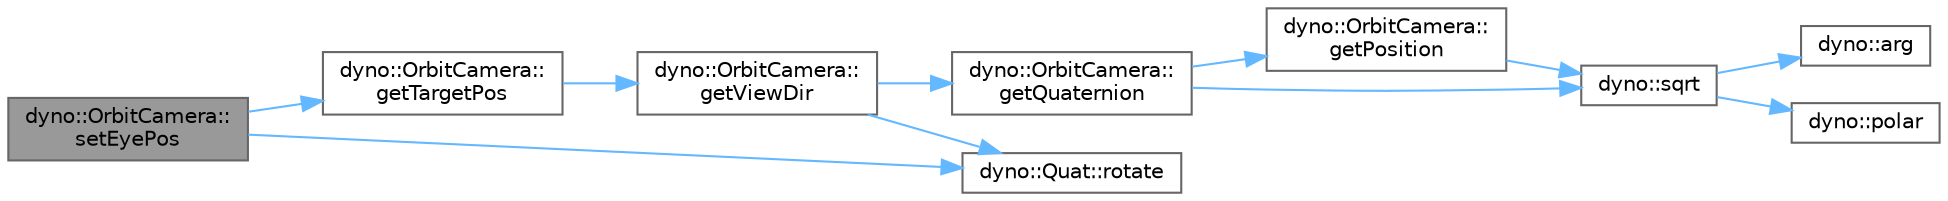 digraph "dyno::OrbitCamera::setEyePos"
{
 // LATEX_PDF_SIZE
  bgcolor="transparent";
  edge [fontname=Helvetica,fontsize=10,labelfontname=Helvetica,labelfontsize=10];
  node [fontname=Helvetica,fontsize=10,shape=box,height=0.2,width=0.4];
  rankdir="LR";
  Node1 [id="Node000001",label="dyno::OrbitCamera::\lsetEyePos",height=0.2,width=0.4,color="gray40", fillcolor="grey60", style="filled", fontcolor="black",tooltip=" "];
  Node1 -> Node2 [id="edge1_Node000001_Node000002",color="steelblue1",style="solid",tooltip=" "];
  Node2 [id="Node000002",label="dyno::OrbitCamera::\lgetTargetPos",height=0.2,width=0.4,color="grey40", fillcolor="white", style="filled",URL="$classdyno_1_1_orbit_camera.html#aae7005dcc684337cbaaf8bf9e2a1c42b",tooltip=" "];
  Node2 -> Node3 [id="edge2_Node000002_Node000003",color="steelblue1",style="solid",tooltip=" "];
  Node3 [id="Node000003",label="dyno::OrbitCamera::\lgetViewDir",height=0.2,width=0.4,color="grey40", fillcolor="white", style="filled",URL="$classdyno_1_1_orbit_camera.html#a146a6af4a2898d36d9e62aaddef6d36a",tooltip=" "];
  Node3 -> Node4 [id="edge3_Node000003_Node000004",color="steelblue1",style="solid",tooltip=" "];
  Node4 [id="Node000004",label="dyno::OrbitCamera::\lgetQuaternion",height=0.2,width=0.4,color="grey40", fillcolor="white", style="filled",URL="$classdyno_1_1_orbit_camera.html#ace447b9f2552f8e56f27f1c51a974dc7",tooltip=" "];
  Node4 -> Node5 [id="edge4_Node000004_Node000005",color="steelblue1",style="solid",tooltip=" "];
  Node5 [id="Node000005",label="dyno::OrbitCamera::\lgetPosition",height=0.2,width=0.4,color="grey40", fillcolor="white", style="filled",URL="$classdyno_1_1_orbit_camera.html#a4202f17c8e672fbb4a77515ddcb9e71e",tooltip=" "];
  Node5 -> Node6 [id="edge5_Node000005_Node000006",color="steelblue1",style="solid",tooltip=" "];
  Node6 [id="Node000006",label="dyno::sqrt",height=0.2,width=0.4,color="grey40", fillcolor="white", style="filled",URL="$namespacedyno.html#ac2d9bbc99f7fd7afbe6b0889eff86281",tooltip=" "];
  Node6 -> Node7 [id="edge6_Node000006_Node000007",color="steelblue1",style="solid",tooltip=" "];
  Node7 [id="Node000007",label="dyno::arg",height=0.2,width=0.4,color="grey40", fillcolor="white", style="filled",URL="$namespacedyno.html#a04befed6e1a89e4c84fbc7009f951d26",tooltip=" "];
  Node6 -> Node8 [id="edge7_Node000006_Node000008",color="steelblue1",style="solid",tooltip=" "];
  Node8 [id="Node000008",label="dyno::polar",height=0.2,width=0.4,color="grey40", fillcolor="white", style="filled",URL="$namespacedyno.html#ac5d2551b7bf3e82e743324ebf79c203d",tooltip=" "];
  Node4 -> Node6 [id="edge8_Node000004_Node000006",color="steelblue1",style="solid",tooltip=" "];
  Node3 -> Node9 [id="edge9_Node000003_Node000009",color="steelblue1",style="solid",tooltip=" "];
  Node9 [id="Node000009",label="dyno::Quat::rotate",height=0.2,width=0.4,color="grey40", fillcolor="white", style="filled",URL="$classdyno_1_1_quat.html#aecb3f17108bfb3ed31c7f6aa97f300a9",tooltip="Rotate a vector by the quaternion, guarantee the quaternion is normalized before rotating the vector."];
  Node1 -> Node9 [id="edge10_Node000001_Node000009",color="steelblue1",style="solid",tooltip=" "];
}
